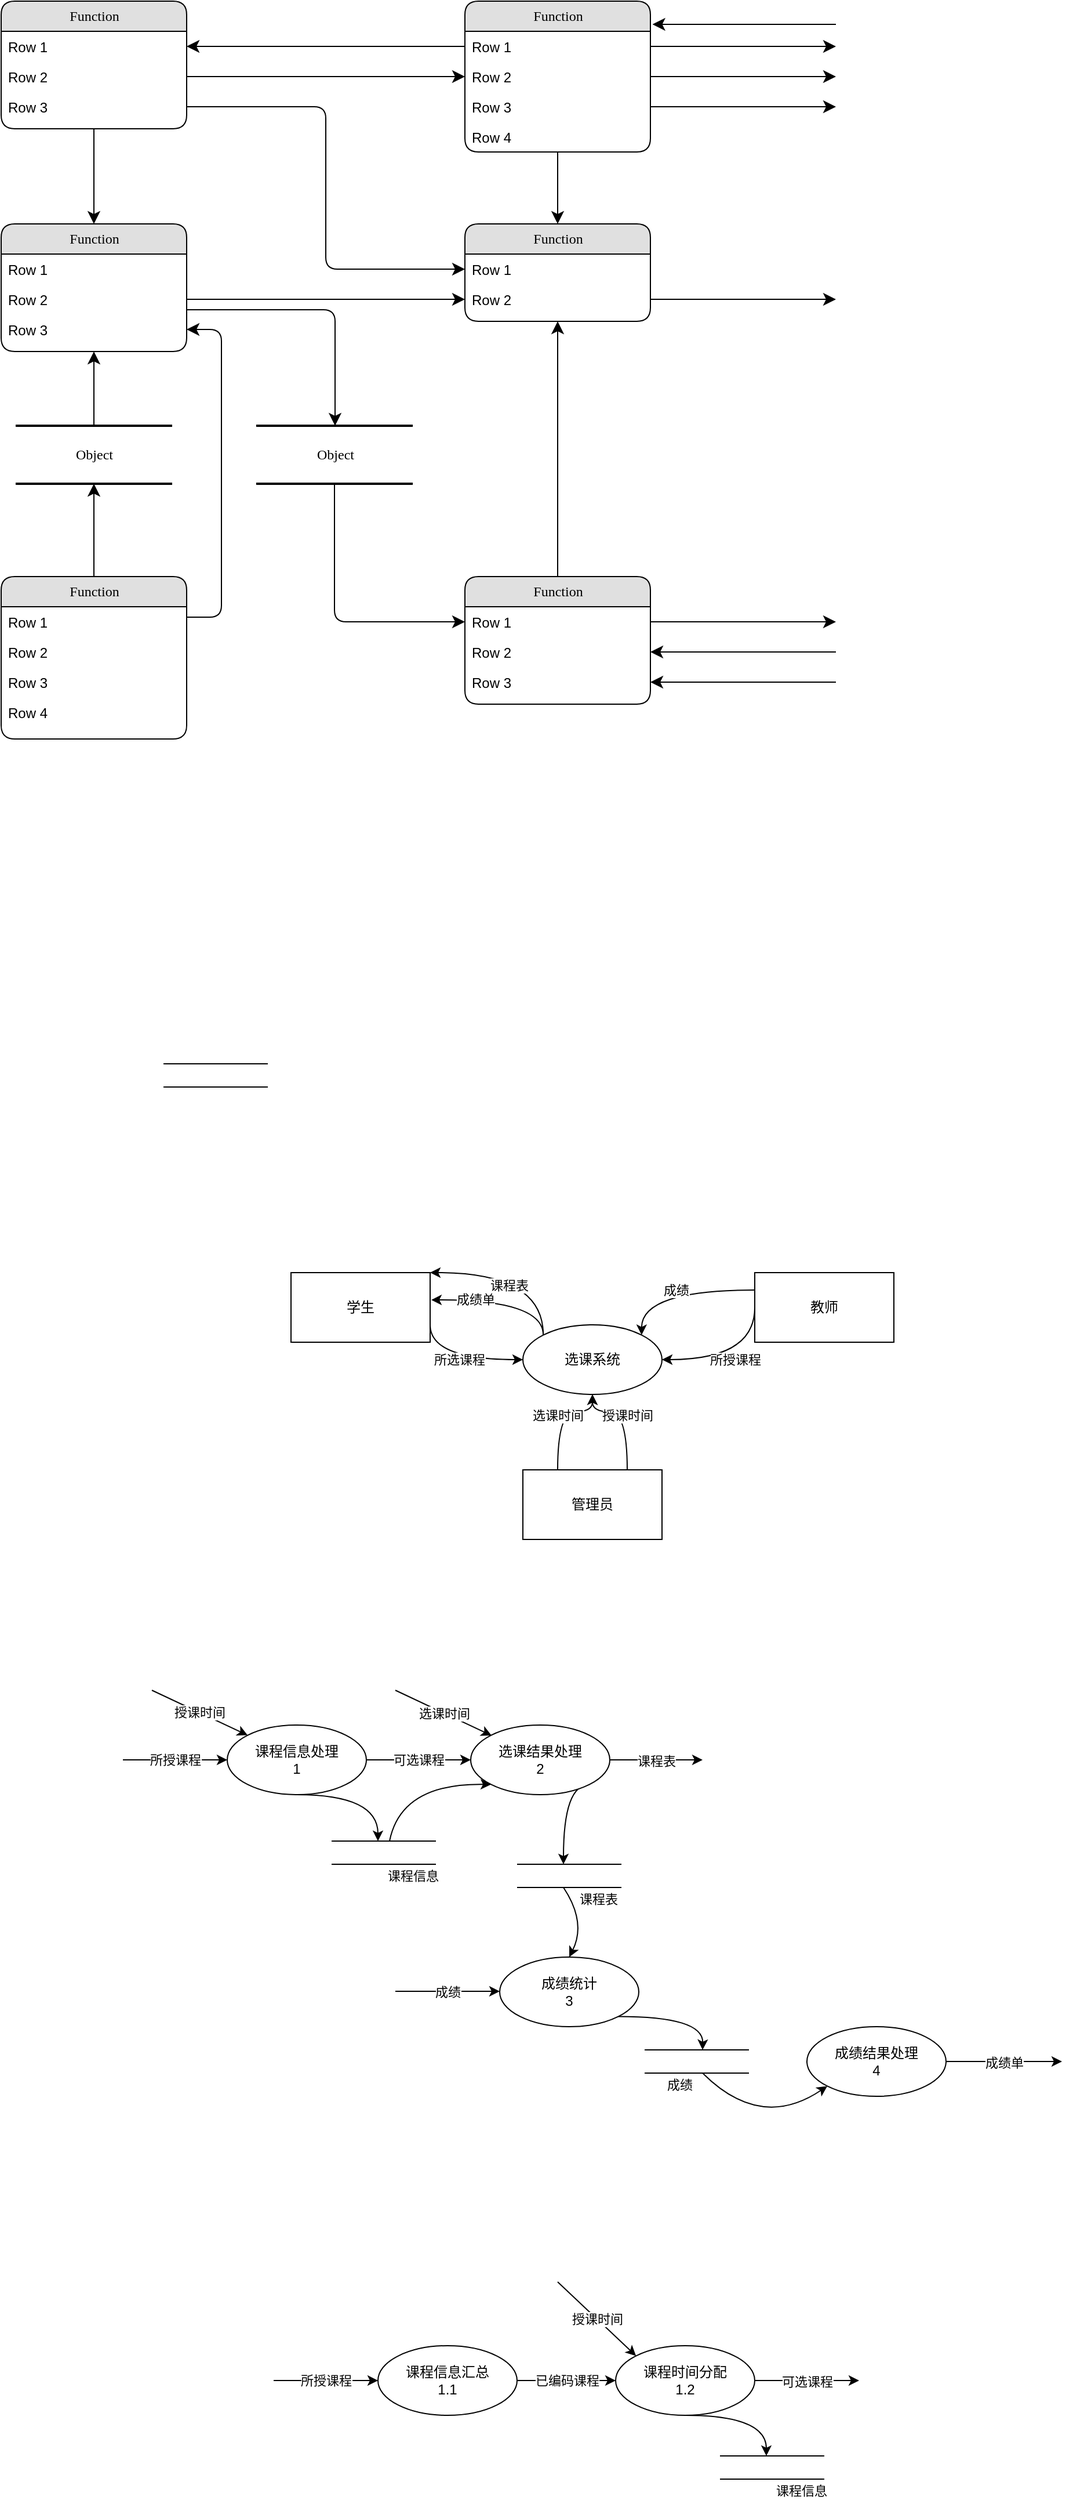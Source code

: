 <mxfile version="21.0.6" type="github">
  <diagram name="Page-1" id="b520641d-4fe3-3701-9064-5fc419738815">
    <mxGraphModel dx="1014" dy="684" grid="1" gridSize="10" guides="1" tooltips="1" connect="1" arrows="1" fold="1" page="1" pageScale="1" pageWidth="1100" pageHeight="850" background="none" math="0" shadow="0">
      <root>
        <mxCell id="0" />
        <mxCell id="1" parent="0" />
        <mxCell id="2debaab0fafb2da2-10" value="Object" style="html=1;rounded=0;shadow=0;comic=0;labelBackgroundColor=none;strokeWidth=2;fontFamily=Verdana;fontSize=12;align=center;shape=mxgraph.ios7ui.horLines;" parent="1" vertex="1">
          <mxGeometry x="172.5" y="440" width="135" height="50" as="geometry" />
        </mxCell>
        <mxCell id="21ea969265ad0168-6" value="Function" style="swimlane;html=1;fontStyle=0;childLayout=stackLayout;horizontal=1;startSize=26;fillColor=#e0e0e0;horizontalStack=0;resizeParent=1;resizeLast=0;collapsible=1;marginBottom=0;swimlaneFillColor=#ffffff;align=center;rounded=1;shadow=0;comic=0;labelBackgroundColor=none;strokeWidth=1;fontFamily=Verdana;fontSize=12" parent="1" vertex="1">
          <mxGeometry x="160" y="74" width="160" height="110" as="geometry" />
        </mxCell>
        <mxCell id="21ea969265ad0168-7" value="Row 1" style="text;html=1;strokeColor=none;fillColor=none;spacingLeft=4;spacingRight=4;whiteSpace=wrap;overflow=hidden;rotatable=0;points=[[0,0.5],[1,0.5]];portConstraint=eastwest;" parent="21ea969265ad0168-6" vertex="1">
          <mxGeometry y="26" width="160" height="26" as="geometry" />
        </mxCell>
        <mxCell id="21ea969265ad0168-8" value="Row 2" style="text;html=1;strokeColor=none;fillColor=none;spacingLeft=4;spacingRight=4;whiteSpace=wrap;overflow=hidden;rotatable=0;points=[[0,0.5],[1,0.5]];portConstraint=eastwest;" parent="21ea969265ad0168-6" vertex="1">
          <mxGeometry y="52" width="160" height="26" as="geometry" />
        </mxCell>
        <mxCell id="21ea969265ad0168-9" value="Row 3" style="text;html=1;strokeColor=none;fillColor=none;spacingLeft=4;spacingRight=4;whiteSpace=wrap;overflow=hidden;rotatable=0;points=[[0,0.5],[1,0.5]];portConstraint=eastwest;" parent="21ea969265ad0168-6" vertex="1">
          <mxGeometry y="78" width="160" height="26" as="geometry" />
        </mxCell>
        <mxCell id="21ea969265ad0168-10" value="Function" style="swimlane;html=1;fontStyle=0;childLayout=stackLayout;horizontal=1;startSize=26;fillColor=#e0e0e0;horizontalStack=0;resizeParent=1;resizeLast=0;collapsible=1;marginBottom=0;swimlaneFillColor=#ffffff;align=center;rounded=1;shadow=0;comic=0;labelBackgroundColor=none;strokeWidth=1;fontFamily=Verdana;fontSize=12" parent="1" vertex="1">
          <mxGeometry x="560" y="74" width="160" height="130" as="geometry" />
        </mxCell>
        <mxCell id="21ea969265ad0168-11" value="Row 1" style="text;html=1;strokeColor=none;fillColor=none;spacingLeft=4;spacingRight=4;whiteSpace=wrap;overflow=hidden;rotatable=0;points=[[0,0.5],[1,0.5]];portConstraint=eastwest;" parent="21ea969265ad0168-10" vertex="1">
          <mxGeometry y="26" width="160" height="26" as="geometry" />
        </mxCell>
        <mxCell id="21ea969265ad0168-12" value="Row 2" style="text;html=1;strokeColor=none;fillColor=none;spacingLeft=4;spacingRight=4;whiteSpace=wrap;overflow=hidden;rotatable=0;points=[[0,0.5],[1,0.5]];portConstraint=eastwest;" parent="21ea969265ad0168-10" vertex="1">
          <mxGeometry y="52" width="160" height="26" as="geometry" />
        </mxCell>
        <mxCell id="21ea969265ad0168-52" value="Row 3" style="text;html=1;strokeColor=none;fillColor=none;spacingLeft=4;spacingRight=4;whiteSpace=wrap;overflow=hidden;rotatable=0;points=[[0,0.5],[1,0.5]];portConstraint=eastwest;" parent="21ea969265ad0168-10" vertex="1">
          <mxGeometry y="78" width="160" height="26" as="geometry" />
        </mxCell>
        <mxCell id="21ea969265ad0168-13" value="Row 4" style="text;html=1;strokeColor=none;fillColor=none;spacingLeft=4;spacingRight=4;whiteSpace=wrap;overflow=hidden;rotatable=0;points=[[0,0.5],[1,0.5]];portConstraint=eastwest;" parent="21ea969265ad0168-10" vertex="1">
          <mxGeometry y="104" width="160" height="26" as="geometry" />
        </mxCell>
        <mxCell id="21ea969265ad0168-14" value="Function" style="swimlane;html=1;fontStyle=0;childLayout=stackLayout;horizontal=1;startSize=26;fillColor=#e0e0e0;horizontalStack=0;resizeParent=1;resizeLast=0;collapsible=1;marginBottom=0;swimlaneFillColor=#ffffff;align=center;rounded=1;shadow=0;comic=0;labelBackgroundColor=none;strokeWidth=1;fontFamily=Verdana;fontSize=12" parent="1" vertex="1">
          <mxGeometry x="160" y="266" width="160" height="110" as="geometry" />
        </mxCell>
        <mxCell id="21ea969265ad0168-15" value="Row 1" style="text;html=1;strokeColor=none;fillColor=none;spacingLeft=4;spacingRight=4;whiteSpace=wrap;overflow=hidden;rotatable=0;points=[[0,0.5],[1,0.5]];portConstraint=eastwest;" parent="21ea969265ad0168-14" vertex="1">
          <mxGeometry y="26" width="160" height="26" as="geometry" />
        </mxCell>
        <mxCell id="21ea969265ad0168-16" value="Row 2" style="text;html=1;strokeColor=none;fillColor=none;spacingLeft=4;spacingRight=4;whiteSpace=wrap;overflow=hidden;rotatable=0;points=[[0,0.5],[1,0.5]];portConstraint=eastwest;" parent="21ea969265ad0168-14" vertex="1">
          <mxGeometry y="52" width="160" height="26" as="geometry" />
        </mxCell>
        <mxCell id="21ea969265ad0168-17" value="Row 3" style="text;html=1;strokeColor=none;fillColor=none;spacingLeft=4;spacingRight=4;whiteSpace=wrap;overflow=hidden;rotatable=0;points=[[0,0.5],[1,0.5]];portConstraint=eastwest;" parent="21ea969265ad0168-14" vertex="1">
          <mxGeometry y="78" width="160" height="26" as="geometry" />
        </mxCell>
        <mxCell id="21ea969265ad0168-18" value="Function" style="swimlane;html=1;fontStyle=0;childLayout=stackLayout;horizontal=1;startSize=26;fillColor=#e0e0e0;horizontalStack=0;resizeParent=1;resizeLast=0;collapsible=1;marginBottom=0;swimlaneFillColor=#ffffff;align=center;rounded=1;shadow=0;comic=0;labelBackgroundColor=none;strokeWidth=1;fontFamily=Verdana;fontSize=12" parent="1" vertex="1">
          <mxGeometry x="160" y="570" width="160" height="140" as="geometry" />
        </mxCell>
        <mxCell id="21ea969265ad0168-19" value="Row 1" style="text;html=1;strokeColor=none;fillColor=none;spacingLeft=4;spacingRight=4;whiteSpace=wrap;overflow=hidden;rotatable=0;points=[[0,0.5],[1,0.5]];portConstraint=eastwest;" parent="21ea969265ad0168-18" vertex="1">
          <mxGeometry y="26" width="160" height="26" as="geometry" />
        </mxCell>
        <mxCell id="21ea969265ad0168-20" value="Row 2" style="text;html=1;strokeColor=none;fillColor=none;spacingLeft=4;spacingRight=4;whiteSpace=wrap;overflow=hidden;rotatable=0;points=[[0,0.5],[1,0.5]];portConstraint=eastwest;" parent="21ea969265ad0168-18" vertex="1">
          <mxGeometry y="52" width="160" height="26" as="geometry" />
        </mxCell>
        <mxCell id="21ea969265ad0168-51" value="Row 3" style="text;html=1;strokeColor=none;fillColor=none;spacingLeft=4;spacingRight=4;whiteSpace=wrap;overflow=hidden;rotatable=0;points=[[0,0.5],[1,0.5]];portConstraint=eastwest;" parent="21ea969265ad0168-18" vertex="1">
          <mxGeometry y="78" width="160" height="26" as="geometry" />
        </mxCell>
        <mxCell id="21ea969265ad0168-21" value="Row 4" style="text;html=1;strokeColor=none;fillColor=none;spacingLeft=4;spacingRight=4;whiteSpace=wrap;overflow=hidden;rotatable=0;points=[[0,0.5],[1,0.5]];portConstraint=eastwest;" parent="21ea969265ad0168-18" vertex="1">
          <mxGeometry y="104" width="160" height="26" as="geometry" />
        </mxCell>
        <mxCell id="21ea969265ad0168-22" value="Function" style="swimlane;html=1;fontStyle=0;childLayout=stackLayout;horizontal=1;startSize=26;fillColor=#e0e0e0;horizontalStack=0;resizeParent=1;resizeLast=0;collapsible=1;marginBottom=0;swimlaneFillColor=#ffffff;align=center;rounded=1;shadow=0;comic=0;labelBackgroundColor=none;strokeWidth=1;fontFamily=Verdana;fontSize=12" parent="1" vertex="1">
          <mxGeometry x="560" y="266" width="160" height="84" as="geometry" />
        </mxCell>
        <mxCell id="21ea969265ad0168-23" value="Row 1" style="text;html=1;strokeColor=none;fillColor=none;spacingLeft=4;spacingRight=4;whiteSpace=wrap;overflow=hidden;rotatable=0;points=[[0,0.5],[1,0.5]];portConstraint=eastwest;" parent="21ea969265ad0168-22" vertex="1">
          <mxGeometry y="26" width="160" height="26" as="geometry" />
        </mxCell>
        <mxCell id="21ea969265ad0168-24" value="Row 2" style="text;html=1;strokeColor=none;fillColor=none;spacingLeft=4;spacingRight=4;whiteSpace=wrap;overflow=hidden;rotatable=0;points=[[0,0.5],[1,0.5]];portConstraint=eastwest;" parent="21ea969265ad0168-22" vertex="1">
          <mxGeometry y="52" width="160" height="26" as="geometry" />
        </mxCell>
        <mxCell id="21ea969265ad0168-26" value="Function" style="swimlane;html=1;fontStyle=0;childLayout=stackLayout;horizontal=1;startSize=26;fillColor=#e0e0e0;horizontalStack=0;resizeParent=1;resizeLast=0;collapsible=1;marginBottom=0;swimlaneFillColor=#ffffff;align=center;rounded=1;shadow=0;comic=0;labelBackgroundColor=none;strokeWidth=1;fontFamily=Verdana;fontSize=12" parent="1" vertex="1">
          <mxGeometry x="560" y="570" width="160" height="110" as="geometry" />
        </mxCell>
        <mxCell id="21ea969265ad0168-27" value="Row 1" style="text;html=1;strokeColor=none;fillColor=none;spacingLeft=4;spacingRight=4;whiteSpace=wrap;overflow=hidden;rotatable=0;points=[[0,0.5],[1,0.5]];portConstraint=eastwest;" parent="21ea969265ad0168-26" vertex="1">
          <mxGeometry y="26" width="160" height="26" as="geometry" />
        </mxCell>
        <mxCell id="21ea969265ad0168-28" value="Row 2" style="text;html=1;strokeColor=none;fillColor=none;spacingLeft=4;spacingRight=4;whiteSpace=wrap;overflow=hidden;rotatable=0;points=[[0,0.5],[1,0.5]];portConstraint=eastwest;" parent="21ea969265ad0168-26" vertex="1">
          <mxGeometry y="52" width="160" height="26" as="geometry" />
        </mxCell>
        <mxCell id="21ea969265ad0168-29" value="Row 3" style="text;html=1;strokeColor=none;fillColor=none;spacingLeft=4;spacingRight=4;whiteSpace=wrap;overflow=hidden;rotatable=0;points=[[0,0.5],[1,0.5]];portConstraint=eastwest;" parent="21ea969265ad0168-26" vertex="1">
          <mxGeometry y="78" width="160" height="26" as="geometry" />
        </mxCell>
        <mxCell id="21ea969265ad0168-30" value="Object" style="html=1;rounded=0;shadow=0;comic=0;labelBackgroundColor=none;strokeWidth=2;fontFamily=Verdana;fontSize=12;align=center;shape=mxgraph.ios7ui.horLines;" parent="1" vertex="1">
          <mxGeometry x="380" y="440" width="135" height="50" as="geometry" />
        </mxCell>
        <mxCell id="21ea969265ad0168-31" style="edgeStyle=none;html=1;labelBackgroundColor=none;startFill=0;startSize=8;endFill=1;endSize=8;fontFamily=Verdana;fontSize=12;" parent="1" source="21ea969265ad0168-18" target="2debaab0fafb2da2-10" edge="1">
          <mxGeometry relative="1" as="geometry" />
        </mxCell>
        <mxCell id="21ea969265ad0168-32" style="edgeStyle=none;html=1;labelBackgroundColor=none;startFill=0;startSize=8;endFill=1;endSize=8;fontFamily=Verdana;fontSize=12;" parent="1" source="2debaab0fafb2da2-10" target="21ea969265ad0168-14" edge="1">
          <mxGeometry relative="1" as="geometry" />
        </mxCell>
        <mxCell id="21ea969265ad0168-33" style="edgeStyle=orthogonalEdgeStyle;html=1;labelBackgroundColor=none;startFill=0;startSize=8;endFill=1;endSize=8;fontFamily=Verdana;fontSize=12;exitX=1;exitY=0.25;entryX=1;entryY=0.5;" parent="1" source="21ea969265ad0168-18" target="21ea969265ad0168-17" edge="1">
          <mxGeometry relative="1" as="geometry">
            <Array as="points">
              <mxPoint x="350" y="605" />
              <mxPoint x="350" y="357" />
            </Array>
          </mxGeometry>
        </mxCell>
        <mxCell id="21ea969265ad0168-34" value="" style="edgeStyle=orthogonalEdgeStyle;html=1;labelBackgroundColor=none;startFill=0;startSize=8;endFill=1;endSize=8;fontFamily=Verdana;fontSize=12;" parent="1" source="21ea969265ad0168-30" target="21ea969265ad0168-27" edge="1">
          <mxGeometry x="-0.134" y="32" relative="1" as="geometry">
            <mxPoint as="offset" />
          </mxGeometry>
        </mxCell>
        <mxCell id="21ea969265ad0168-35" style="edgeStyle=orthogonalEdgeStyle;html=1;labelBackgroundColor=none;startFill=0;startSize=8;endFill=1;endSize=8;fontFamily=Verdana;fontSize=12;" parent="1" source="21ea969265ad0168-14" target="21ea969265ad0168-30" edge="1">
          <mxGeometry relative="1" as="geometry">
            <Array as="points">
              <mxPoint x="448" y="340" />
            </Array>
          </mxGeometry>
        </mxCell>
        <mxCell id="21ea969265ad0168-36" style="edgeStyle=orthogonalEdgeStyle;html=1;labelBackgroundColor=none;startFill=0;startSize=8;endFill=1;endSize=8;fontFamily=Verdana;fontSize=12;" parent="1" source="21ea969265ad0168-6" target="21ea969265ad0168-14" edge="1">
          <mxGeometry relative="1" as="geometry" />
        </mxCell>
        <mxCell id="21ea969265ad0168-37" style="edgeStyle=orthogonalEdgeStyle;html=1;labelBackgroundColor=none;startFill=0;startSize=8;endFill=1;endSize=8;fontFamily=Verdana;fontSize=12;" parent="1" source="21ea969265ad0168-26" target="21ea969265ad0168-22" edge="1">
          <mxGeometry relative="1" as="geometry" />
        </mxCell>
        <mxCell id="21ea969265ad0168-38" style="edgeStyle=orthogonalEdgeStyle;html=1;labelBackgroundColor=none;startFill=0;startSize=8;endFill=1;endSize=8;fontFamily=Verdana;fontSize=12;" parent="1" source="21ea969265ad0168-10" target="21ea969265ad0168-22" edge="1">
          <mxGeometry relative="1" as="geometry" />
        </mxCell>
        <mxCell id="21ea969265ad0168-39" style="edgeStyle=orthogonalEdgeStyle;html=1;entryX=0;entryY=0.5;labelBackgroundColor=none;startFill=0;startSize=8;endFill=1;endSize=8;fontFamily=Verdana;fontSize=12;exitX=1;exitY=0.5;" parent="1" source="21ea969265ad0168-8" target="21ea969265ad0168-12" edge="1">
          <mxGeometry relative="1" as="geometry">
            <Array as="points" />
          </mxGeometry>
        </mxCell>
        <mxCell id="21ea969265ad0168-40" style="edgeStyle=orthogonalEdgeStyle;html=1;exitX=0;exitY=0.5;entryX=1;entryY=0.5;labelBackgroundColor=none;startFill=0;startSize=8;endFill=1;endSize=8;fontFamily=Verdana;fontSize=12;" parent="1" source="21ea969265ad0168-11" target="21ea969265ad0168-7" edge="1">
          <mxGeometry relative="1" as="geometry" />
        </mxCell>
        <mxCell id="21ea969265ad0168-41" style="edgeStyle=orthogonalEdgeStyle;html=1;exitX=1;exitY=0.5;entryX=0;entryY=0.5;labelBackgroundColor=none;startFill=0;startSize=8;endFill=1;endSize=8;fontFamily=Verdana;fontSize=12;" parent="1" source="21ea969265ad0168-9" target="21ea969265ad0168-23" edge="1">
          <mxGeometry relative="1" as="geometry" />
        </mxCell>
        <mxCell id="21ea969265ad0168-42" style="edgeStyle=orthogonalEdgeStyle;html=1;exitX=1;exitY=0.5;entryX=0;entryY=0.5;labelBackgroundColor=none;startFill=0;startSize=8;endFill=1;endSize=8;fontFamily=Verdana;fontSize=12;" parent="1" source="21ea969265ad0168-16" target="21ea969265ad0168-24" edge="1">
          <mxGeometry relative="1" as="geometry">
            <Array as="points" />
          </mxGeometry>
        </mxCell>
        <mxCell id="21ea969265ad0168-43" style="edgeStyle=orthogonalEdgeStyle;html=1;labelBackgroundColor=none;startFill=0;startSize=8;endFill=1;endSize=8;fontFamily=Verdana;fontSize=12;" parent="1" source="21ea969265ad0168-24" edge="1">
          <mxGeometry relative="1" as="geometry">
            <mxPoint x="880" y="331" as="targetPoint" />
          </mxGeometry>
        </mxCell>
        <mxCell id="21ea969265ad0168-44" style="edgeStyle=orthogonalEdgeStyle;html=1;exitX=1;exitY=0.5;labelBackgroundColor=none;startFill=0;startSize=8;endFill=1;endSize=8;fontFamily=Verdana;fontSize=12;" parent="1" source="21ea969265ad0168-27" edge="1">
          <mxGeometry relative="1" as="geometry">
            <mxPoint x="880" y="609" as="targetPoint" />
          </mxGeometry>
        </mxCell>
        <mxCell id="21ea969265ad0168-45" style="edgeStyle=orthogonalEdgeStyle;html=1;labelBackgroundColor=none;startFill=0;startSize=8;endFill=1;endSize=8;fontFamily=Verdana;fontSize=12;entryX=1;entryY=0.5;" parent="1" target="21ea969265ad0168-28" edge="1">
          <mxGeometry relative="1" as="geometry">
            <mxPoint x="890" y="619" as="targetPoint" />
            <mxPoint x="880" y="635" as="sourcePoint" />
            <Array as="points">
              <mxPoint x="880" y="635" />
            </Array>
          </mxGeometry>
        </mxCell>
        <mxCell id="21ea969265ad0168-46" style="edgeStyle=orthogonalEdgeStyle;html=1;labelBackgroundColor=none;startFill=0;startSize=8;endFill=1;endSize=8;fontFamily=Verdana;fontSize=12;entryX=1;entryY=0.5;" parent="1" target="21ea969265ad0168-29" edge="1">
          <mxGeometry relative="1" as="geometry">
            <mxPoint x="730.19" y="645.095" as="targetPoint" />
            <mxPoint x="880" y="661" as="sourcePoint" />
            <Array as="points">
              <mxPoint x="800" y="661" />
              <mxPoint x="800" y="661" />
            </Array>
          </mxGeometry>
        </mxCell>
        <mxCell id="21ea969265ad0168-47" style="edgeStyle=orthogonalEdgeStyle;html=1;exitX=1;exitY=0.5;labelBackgroundColor=none;startFill=0;startSize=8;endFill=1;endSize=8;fontFamily=Verdana;fontSize=12;" parent="1" source="21ea969265ad0168-11" edge="1">
          <mxGeometry relative="1" as="geometry">
            <mxPoint x="880" y="113" as="targetPoint" />
          </mxGeometry>
        </mxCell>
        <mxCell id="21ea969265ad0168-48" style="edgeStyle=orthogonalEdgeStyle;html=1;exitX=1;exitY=0.5;labelBackgroundColor=none;startFill=0;startSize=8;endFill=1;endSize=8;fontFamily=Verdana;fontSize=12;" parent="1" source="21ea969265ad0168-12" edge="1">
          <mxGeometry relative="1" as="geometry">
            <mxPoint x="880" y="139" as="targetPoint" />
          </mxGeometry>
        </mxCell>
        <mxCell id="21ea969265ad0168-49" style="edgeStyle=orthogonalEdgeStyle;html=1;exitX=1;exitY=0.5;labelBackgroundColor=none;startFill=0;startSize=8;endFill=1;endSize=8;fontFamily=Verdana;fontSize=12;" parent="1" source="21ea969265ad0168-52" edge="1">
          <mxGeometry relative="1" as="geometry">
            <mxPoint x="880" y="165" as="targetPoint" />
            <Array as="points" />
          </mxGeometry>
        </mxCell>
        <mxCell id="21ea969265ad0168-50" style="edgeStyle=elbowEdgeStyle;html=1;labelBackgroundColor=none;startFill=0;startSize=8;endFill=1;endSize=8;fontFamily=Verdana;fontSize=12;elbow=vertical;entryX=1.011;entryY=0.152;entryPerimeter=0;" parent="1" target="21ea969265ad0168-10" edge="1">
          <mxGeometry relative="1" as="geometry">
            <mxPoint x="740" y="89" as="targetPoint" />
            <mxPoint x="880" y="94" as="sourcePoint" />
            <Array as="points">
              <mxPoint x="810" y="94" />
            </Array>
          </mxGeometry>
        </mxCell>
        <mxCell id="RnXoLSFv5eLRuYZo5d7v-13" style="edgeStyle=orthogonalEdgeStyle;orthogonalLoop=1;jettySize=auto;html=1;exitX=0;exitY=0;exitDx=0;exitDy=0;entryX=1.008;entryY=0.392;entryDx=0;entryDy=0;entryPerimeter=0;curved=1;" edge="1" parent="1" source="RnXoLSFv5eLRuYZo5d7v-1" target="RnXoLSFv5eLRuYZo5d7v-2">
          <mxGeometry relative="1" as="geometry">
            <Array as="points">
              <mxPoint x="628" y="1194" />
            </Array>
          </mxGeometry>
        </mxCell>
        <mxCell id="RnXoLSFv5eLRuYZo5d7v-17" value="成绩单" style="edgeLabel;html=1;align=center;verticalAlign=middle;resizable=0;points=[];" vertex="1" connectable="0" parent="RnXoLSFv5eLRuYZo5d7v-13">
          <mxGeometry x="0.401" y="-1" relative="1" as="geometry">
            <mxPoint as="offset" />
          </mxGeometry>
        </mxCell>
        <mxCell id="RnXoLSFv5eLRuYZo5d7v-14" value="成绩" style="edgeStyle=orthogonalEdgeStyle;orthogonalLoop=1;jettySize=auto;html=1;exitX=0;exitY=0.25;exitDx=0;exitDy=0;entryX=1;entryY=0;entryDx=0;entryDy=0;curved=1;" edge="1" parent="1" source="RnXoLSFv5eLRuYZo5d7v-6" target="RnXoLSFv5eLRuYZo5d7v-1">
          <mxGeometry relative="1" as="geometry">
            <Array as="points">
              <mxPoint x="712" y="1185" />
            </Array>
          </mxGeometry>
        </mxCell>
        <mxCell id="RnXoLSFv5eLRuYZo5d7v-18" style="edgeStyle=orthogonalEdgeStyle;orthogonalLoop=1;jettySize=auto;html=1;exitX=0;exitY=0;exitDx=0;exitDy=0;entryX=1;entryY=0;entryDx=0;entryDy=0;curved=1;" edge="1" parent="1" source="RnXoLSFv5eLRuYZo5d7v-1" target="RnXoLSFv5eLRuYZo5d7v-2">
          <mxGeometry relative="1" as="geometry">
            <Array as="points">
              <mxPoint x="628" y="1170" />
            </Array>
          </mxGeometry>
        </mxCell>
        <mxCell id="RnXoLSFv5eLRuYZo5d7v-19" value="课程表" style="edgeLabel;html=1;align=center;verticalAlign=middle;resizable=0;points=[];" vertex="1" connectable="0" parent="RnXoLSFv5eLRuYZo5d7v-18">
          <mxGeometry x="0.102" y="11" relative="1" as="geometry">
            <mxPoint as="offset" />
          </mxGeometry>
        </mxCell>
        <mxCell id="RnXoLSFv5eLRuYZo5d7v-1" value="选课系统" style="ellipse;whiteSpace=wrap;html=1;" vertex="1" parent="1">
          <mxGeometry x="610" y="1215" width="120" height="60" as="geometry" />
        </mxCell>
        <mxCell id="RnXoLSFv5eLRuYZo5d7v-11" value="所选课程" style="edgeStyle=orthogonalEdgeStyle;orthogonalLoop=1;jettySize=auto;html=1;exitX=1;exitY=0.75;exitDx=0;exitDy=0;entryX=0;entryY=0.5;entryDx=0;entryDy=0;curved=1;" edge="1" parent="1" source="RnXoLSFv5eLRuYZo5d7v-2" target="RnXoLSFv5eLRuYZo5d7v-1">
          <mxGeometry relative="1" as="geometry">
            <Array as="points">
              <mxPoint x="530" y="1245" />
            </Array>
          </mxGeometry>
        </mxCell>
        <mxCell id="RnXoLSFv5eLRuYZo5d7v-2" value="学生" style="rounded=0;whiteSpace=wrap;html=1;" vertex="1" parent="1">
          <mxGeometry x="410" y="1170" width="120" height="60" as="geometry" />
        </mxCell>
        <mxCell id="RnXoLSFv5eLRuYZo5d7v-5" value="" style="group" vertex="1" connectable="0" parent="1">
          <mxGeometry x="300" y="990" width="90" height="20" as="geometry" />
        </mxCell>
        <mxCell id="RnXoLSFv5eLRuYZo5d7v-3" value="" style="endArrow=none;html=1;rounded=0;" edge="1" parent="RnXoLSFv5eLRuYZo5d7v-5">
          <mxGeometry width="50" height="50" relative="1" as="geometry">
            <mxPoint y="20" as="sourcePoint" />
            <mxPoint x="90" y="20" as="targetPoint" />
          </mxGeometry>
        </mxCell>
        <mxCell id="RnXoLSFv5eLRuYZo5d7v-4" value="" style="endArrow=none;html=1;rounded=0;" edge="1" parent="RnXoLSFv5eLRuYZo5d7v-5">
          <mxGeometry width="50" height="50" relative="1" as="geometry">
            <mxPoint as="sourcePoint" />
            <mxPoint x="90" as="targetPoint" />
          </mxGeometry>
        </mxCell>
        <mxCell id="RnXoLSFv5eLRuYZo5d7v-15" value="所授课程" style="edgeStyle=orthogonalEdgeStyle;orthogonalLoop=1;jettySize=auto;html=1;exitX=0;exitY=0.5;exitDx=0;exitDy=0;entryX=1;entryY=0.5;entryDx=0;entryDy=0;curved=1;" edge="1" parent="1" source="RnXoLSFv5eLRuYZo5d7v-6" target="RnXoLSFv5eLRuYZo5d7v-1">
          <mxGeometry relative="1" as="geometry">
            <Array as="points">
              <mxPoint x="810" y="1245" />
            </Array>
          </mxGeometry>
        </mxCell>
        <mxCell id="RnXoLSFv5eLRuYZo5d7v-6" value="教师" style="rounded=0;whiteSpace=wrap;html=1;" vertex="1" parent="1">
          <mxGeometry x="810" y="1170" width="120" height="60" as="geometry" />
        </mxCell>
        <mxCell id="RnXoLSFv5eLRuYZo5d7v-21" value="选课时间" style="edgeStyle=orthogonalEdgeStyle;orthogonalLoop=1;jettySize=auto;html=1;exitX=0.25;exitY=0;exitDx=0;exitDy=0;entryX=0.5;entryY=1;entryDx=0;entryDy=0;curved=1;" edge="1" parent="1" source="RnXoLSFv5eLRuYZo5d7v-7" target="RnXoLSFv5eLRuYZo5d7v-1">
          <mxGeometry relative="1" as="geometry">
            <mxPoint x="640" y="1300" as="targetPoint" />
            <Array as="points">
              <mxPoint x="640" y="1290" />
              <mxPoint x="670" y="1290" />
            </Array>
          </mxGeometry>
        </mxCell>
        <mxCell id="RnXoLSFv5eLRuYZo5d7v-22" value="授课时间" style="edgeStyle=orthogonalEdgeStyle;orthogonalLoop=1;jettySize=auto;html=1;exitX=0.75;exitY=0;exitDx=0;exitDy=0;curved=1;entryX=0.5;entryY=1;entryDx=0;entryDy=0;" edge="1" parent="1" source="RnXoLSFv5eLRuYZo5d7v-7" target="RnXoLSFv5eLRuYZo5d7v-1">
          <mxGeometry relative="1" as="geometry">
            <mxPoint x="670" y="1280" as="targetPoint" />
            <Array as="points">
              <mxPoint x="700" y="1290" />
              <mxPoint x="670" y="1290" />
            </Array>
          </mxGeometry>
        </mxCell>
        <mxCell id="RnXoLSFv5eLRuYZo5d7v-7" value="管理员" style="rounded=0;whiteSpace=wrap;html=1;" vertex="1" parent="1">
          <mxGeometry x="610" y="1340" width="120" height="60" as="geometry" />
        </mxCell>
        <mxCell id="RnXoLSFv5eLRuYZo5d7v-30" value="可选课程" style="edgeStyle=orthogonalEdgeStyle;rounded=0;orthogonalLoop=1;jettySize=auto;html=1;exitX=1;exitY=0.5;exitDx=0;exitDy=0;entryX=0;entryY=0.5;entryDx=0;entryDy=0;" edge="1" parent="1" source="RnXoLSFv5eLRuYZo5d7v-24" target="RnXoLSFv5eLRuYZo5d7v-26">
          <mxGeometry relative="1" as="geometry" />
        </mxCell>
        <mxCell id="RnXoLSFv5eLRuYZo5d7v-42" style="edgeStyle=orthogonalEdgeStyle;orthogonalLoop=1;jettySize=auto;html=1;exitX=0.5;exitY=1;exitDx=0;exitDy=0;curved=1;" edge="1" parent="1" source="RnXoLSFv5eLRuYZo5d7v-24">
          <mxGeometry relative="1" as="geometry">
            <mxPoint x="485" y="1660" as="targetPoint" />
            <Array as="points">
              <mxPoint x="485" y="1620" />
            </Array>
          </mxGeometry>
        </mxCell>
        <mxCell id="RnXoLSFv5eLRuYZo5d7v-24" value="课程信息处理&lt;br&gt;1" style="ellipse;whiteSpace=wrap;html=1;" vertex="1" parent="1">
          <mxGeometry x="355" y="1560" width="120" height="60" as="geometry" />
        </mxCell>
        <mxCell id="RnXoLSFv5eLRuYZo5d7v-35" value="课程表" style="edgeStyle=orthogonalEdgeStyle;rounded=0;orthogonalLoop=1;jettySize=auto;html=1;exitX=1;exitY=0.5;exitDx=0;exitDy=0;" edge="1" parent="1" source="RnXoLSFv5eLRuYZo5d7v-26">
          <mxGeometry relative="1" as="geometry">
            <mxPoint x="765" y="1590" as="targetPoint" />
          </mxGeometry>
        </mxCell>
        <mxCell id="RnXoLSFv5eLRuYZo5d7v-45" style="edgeStyle=orthogonalEdgeStyle;orthogonalLoop=1;jettySize=auto;html=1;exitX=1;exitY=1;exitDx=0;exitDy=0;curved=1;" edge="1" parent="1" source="RnXoLSFv5eLRuYZo5d7v-26">
          <mxGeometry relative="1" as="geometry">
            <mxPoint x="645" y="1680" as="targetPoint" />
            <Array as="points">
              <mxPoint x="645" y="1611" />
            </Array>
          </mxGeometry>
        </mxCell>
        <mxCell id="RnXoLSFv5eLRuYZo5d7v-26" value="选课结果处理&lt;br&gt;2" style="ellipse;whiteSpace=wrap;html=1;" vertex="1" parent="1">
          <mxGeometry x="565" y="1560" width="120" height="60" as="geometry" />
        </mxCell>
        <mxCell id="RnXoLSFv5eLRuYZo5d7v-61" style="edgeStyle=orthogonalEdgeStyle;orthogonalLoop=1;jettySize=auto;html=1;exitX=1;exitY=1;exitDx=0;exitDy=0;curved=1;" edge="1" parent="1" source="RnXoLSFv5eLRuYZo5d7v-27">
          <mxGeometry relative="1" as="geometry">
            <mxPoint x="765" y="1840" as="targetPoint" />
          </mxGeometry>
        </mxCell>
        <mxCell id="RnXoLSFv5eLRuYZo5d7v-27" value="成绩统计&lt;br&gt;3" style="ellipse;whiteSpace=wrap;html=1;" vertex="1" parent="1">
          <mxGeometry x="590" y="1760" width="120" height="60" as="geometry" />
        </mxCell>
        <mxCell id="RnXoLSFv5eLRuYZo5d7v-57" value="成绩单" style="edgeStyle=orthogonalEdgeStyle;rounded=0;orthogonalLoop=1;jettySize=auto;html=1;exitX=1;exitY=0.5;exitDx=0;exitDy=0;" edge="1" parent="1" source="RnXoLSFv5eLRuYZo5d7v-28">
          <mxGeometry relative="1" as="geometry">
            <mxPoint x="1075" y="1850" as="targetPoint" />
          </mxGeometry>
        </mxCell>
        <mxCell id="RnXoLSFv5eLRuYZo5d7v-28" value="成绩结果处理&lt;br&gt;4" style="ellipse;whiteSpace=wrap;html=1;" vertex="1" parent="1">
          <mxGeometry x="855" y="1820" width="120" height="60" as="geometry" />
        </mxCell>
        <mxCell id="RnXoLSFv5eLRuYZo5d7v-29" value="所授课程" style="endArrow=classic;html=1;rounded=0;entryX=0;entryY=0.5;entryDx=0;entryDy=0;" edge="1" parent="1" target="RnXoLSFv5eLRuYZo5d7v-24">
          <mxGeometry width="50" height="50" relative="1" as="geometry">
            <mxPoint x="265" y="1590" as="sourcePoint" />
            <mxPoint x="315" y="1540" as="targetPoint" />
          </mxGeometry>
        </mxCell>
        <mxCell id="RnXoLSFv5eLRuYZo5d7v-32" value="" style="group" vertex="1" connectable="0" parent="1">
          <mxGeometry x="445" y="1660" width="90" height="20" as="geometry" />
        </mxCell>
        <mxCell id="RnXoLSFv5eLRuYZo5d7v-33" value="" style="endArrow=none;html=1;rounded=0;" edge="1" parent="RnXoLSFv5eLRuYZo5d7v-32">
          <mxGeometry width="50" height="50" relative="1" as="geometry">
            <mxPoint y="20" as="sourcePoint" />
            <mxPoint x="90" y="20" as="targetPoint" />
          </mxGeometry>
        </mxCell>
        <mxCell id="RnXoLSFv5eLRuYZo5d7v-43" value="课程信息" style="edgeLabel;html=1;align=center;verticalAlign=middle;resizable=0;points=[];" vertex="1" connectable="0" parent="RnXoLSFv5eLRuYZo5d7v-33">
          <mxGeometry x="0.333" y="3" relative="1" as="geometry">
            <mxPoint x="10" y="13" as="offset" />
          </mxGeometry>
        </mxCell>
        <mxCell id="RnXoLSFv5eLRuYZo5d7v-34" value="" style="endArrow=none;html=1;rounded=0;" edge="1" parent="RnXoLSFv5eLRuYZo5d7v-32">
          <mxGeometry width="50" height="50" relative="1" as="geometry">
            <mxPoint as="sourcePoint" />
            <mxPoint x="90" as="targetPoint" />
          </mxGeometry>
        </mxCell>
        <mxCell id="RnXoLSFv5eLRuYZo5d7v-36" value="" style="group" vertex="1" connectable="0" parent="1">
          <mxGeometry x="715" y="1840" width="90" height="20" as="geometry" />
        </mxCell>
        <mxCell id="RnXoLSFv5eLRuYZo5d7v-37" value="成绩" style="endArrow=none;html=1;rounded=0;" edge="1" parent="RnXoLSFv5eLRuYZo5d7v-36">
          <mxGeometry x="-0.333" y="-10" width="50" height="50" relative="1" as="geometry">
            <mxPoint y="20" as="sourcePoint" />
            <mxPoint x="90" y="20" as="targetPoint" />
            <mxPoint as="offset" />
          </mxGeometry>
        </mxCell>
        <mxCell id="RnXoLSFv5eLRuYZo5d7v-38" value="" style="endArrow=none;html=1;rounded=0;" edge="1" parent="RnXoLSFv5eLRuYZo5d7v-36">
          <mxGeometry width="50" height="50" relative="1" as="geometry">
            <mxPoint as="sourcePoint" />
            <mxPoint x="90" as="targetPoint" />
          </mxGeometry>
        </mxCell>
        <mxCell id="RnXoLSFv5eLRuYZo5d7v-44" value="" style="curved=1;endArrow=classic;html=1;rounded=0;entryX=0;entryY=1;entryDx=0;entryDy=0;" edge="1" parent="1" target="RnXoLSFv5eLRuYZo5d7v-26">
          <mxGeometry width="50" height="50" relative="1" as="geometry">
            <mxPoint x="495" y="1660" as="sourcePoint" />
            <mxPoint x="545" y="1610" as="targetPoint" />
            <Array as="points">
              <mxPoint x="505" y="1610" />
            </Array>
          </mxGeometry>
        </mxCell>
        <mxCell id="RnXoLSFv5eLRuYZo5d7v-48" value="" style="group" vertex="1" connectable="0" parent="1">
          <mxGeometry x="605" y="1680" width="90" height="20" as="geometry" />
        </mxCell>
        <mxCell id="RnXoLSFv5eLRuYZo5d7v-49" value="" style="endArrow=none;html=1;rounded=0;" edge="1" parent="RnXoLSFv5eLRuYZo5d7v-48">
          <mxGeometry width="50" height="50" relative="1" as="geometry">
            <mxPoint y="20" as="sourcePoint" />
            <mxPoint x="90" y="20" as="targetPoint" />
          </mxGeometry>
        </mxCell>
        <mxCell id="RnXoLSFv5eLRuYZo5d7v-53" value="课程表" style="edgeLabel;html=1;align=center;verticalAlign=middle;resizable=0;points=[];" vertex="1" connectable="0" parent="RnXoLSFv5eLRuYZo5d7v-49">
          <mxGeometry x="0.756" y="2" relative="1" as="geometry">
            <mxPoint x="-9" y="12" as="offset" />
          </mxGeometry>
        </mxCell>
        <mxCell id="RnXoLSFv5eLRuYZo5d7v-50" value="" style="endArrow=none;html=1;rounded=0;" edge="1" parent="RnXoLSFv5eLRuYZo5d7v-48">
          <mxGeometry width="50" height="50" relative="1" as="geometry">
            <mxPoint as="sourcePoint" />
            <mxPoint x="90" as="targetPoint" />
          </mxGeometry>
        </mxCell>
        <mxCell id="RnXoLSFv5eLRuYZo5d7v-54" value="成绩" style="endArrow=classic;html=1;rounded=0;entryX=0;entryY=0.5;entryDx=0;entryDy=0;" edge="1" parent="1">
          <mxGeometry width="50" height="50" relative="1" as="geometry">
            <mxPoint x="500" y="1789.5" as="sourcePoint" />
            <mxPoint x="590" y="1789.5" as="targetPoint" />
            <Array as="points">
              <mxPoint x="550" y="1789.5" />
            </Array>
          </mxGeometry>
        </mxCell>
        <mxCell id="RnXoLSFv5eLRuYZo5d7v-55" value="" style="curved=1;endArrow=classic;html=1;rounded=0;entryX=0.5;entryY=0;entryDx=0;entryDy=0;" edge="1" parent="1" target="RnXoLSFv5eLRuYZo5d7v-27">
          <mxGeometry width="50" height="50" relative="1" as="geometry">
            <mxPoint x="645" y="1700" as="sourcePoint" />
            <mxPoint x="685" y="1650" as="targetPoint" />
            <Array as="points">
              <mxPoint x="665" y="1730" />
            </Array>
          </mxGeometry>
        </mxCell>
        <mxCell id="RnXoLSFv5eLRuYZo5d7v-60" value="" style="curved=1;endArrow=classic;html=1;rounded=0;entryX=0;entryY=1;entryDx=0;entryDy=0;" edge="1" parent="1" target="RnXoLSFv5eLRuYZo5d7v-28">
          <mxGeometry width="50" height="50" relative="1" as="geometry">
            <mxPoint x="765" y="1860" as="sourcePoint" />
            <mxPoint x="815" y="1810" as="targetPoint" />
            <Array as="points">
              <mxPoint x="815" y="1910" />
            </Array>
          </mxGeometry>
        </mxCell>
        <mxCell id="RnXoLSFv5eLRuYZo5d7v-68" value="已编码课程" style="edgeStyle=orthogonalEdgeStyle;rounded=0;orthogonalLoop=1;jettySize=auto;html=1;exitX=1;exitY=0.5;exitDx=0;exitDy=0;" edge="1" parent="1" source="RnXoLSFv5eLRuYZo5d7v-62" target="RnXoLSFv5eLRuYZo5d7v-63">
          <mxGeometry relative="1" as="geometry" />
        </mxCell>
        <mxCell id="RnXoLSFv5eLRuYZo5d7v-62" value="课程信息汇总&lt;br&gt;1.1" style="ellipse;whiteSpace=wrap;html=1;" vertex="1" parent="1">
          <mxGeometry x="485" y="2095" width="120" height="60" as="geometry" />
        </mxCell>
        <mxCell id="RnXoLSFv5eLRuYZo5d7v-75" value="可选课程" style="edgeStyle=orthogonalEdgeStyle;rounded=0;orthogonalLoop=1;jettySize=auto;html=1;exitX=1;exitY=0.5;exitDx=0;exitDy=0;" edge="1" parent="1" source="RnXoLSFv5eLRuYZo5d7v-63">
          <mxGeometry relative="1" as="geometry">
            <mxPoint x="900" y="2125" as="targetPoint" />
          </mxGeometry>
        </mxCell>
        <mxCell id="RnXoLSFv5eLRuYZo5d7v-63" value="课程时间分配&lt;br&gt;1.2" style="ellipse;whiteSpace=wrap;html=1;" vertex="1" parent="1">
          <mxGeometry x="690" y="2095" width="120" height="60" as="geometry" />
        </mxCell>
        <mxCell id="RnXoLSFv5eLRuYZo5d7v-64" value="授课时间" style="endArrow=classic;html=1;rounded=0;entryX=0;entryY=0;entryDx=0;entryDy=0;" edge="1" parent="1" target="RnXoLSFv5eLRuYZo5d7v-24">
          <mxGeometry width="50" height="50" relative="1" as="geometry">
            <mxPoint x="290" y="1530" as="sourcePoint" />
            <mxPoint x="320" y="1470" as="targetPoint" />
          </mxGeometry>
        </mxCell>
        <mxCell id="RnXoLSFv5eLRuYZo5d7v-66" value="选课时间" style="endArrow=classic;html=1;rounded=0;entryX=0;entryY=0;entryDx=0;entryDy=0;" edge="1" parent="1">
          <mxGeometry width="50" height="50" relative="1" as="geometry">
            <mxPoint x="500" y="1530" as="sourcePoint" />
            <mxPoint x="583" y="1569" as="targetPoint" />
          </mxGeometry>
        </mxCell>
        <mxCell id="RnXoLSFv5eLRuYZo5d7v-67" value="所授课程" style="endArrow=classic;html=1;rounded=0;entryX=0;entryY=0.5;entryDx=0;entryDy=0;" edge="1" parent="1">
          <mxGeometry width="50" height="50" relative="1" as="geometry">
            <mxPoint x="395" y="2125" as="sourcePoint" />
            <mxPoint x="485" y="2125" as="targetPoint" />
          </mxGeometry>
        </mxCell>
        <mxCell id="RnXoLSFv5eLRuYZo5d7v-69" value="授课时间" style="endArrow=classic;html=1;rounded=0;entryX=0;entryY=0;entryDx=0;entryDy=0;" edge="1" parent="1" target="RnXoLSFv5eLRuYZo5d7v-63">
          <mxGeometry width="50" height="50" relative="1" as="geometry">
            <mxPoint x="640" y="2040" as="sourcePoint" />
            <mxPoint x="743" y="2095" as="targetPoint" />
          </mxGeometry>
        </mxCell>
        <mxCell id="RnXoLSFv5eLRuYZo5d7v-70" value="" style="group" vertex="1" connectable="0" parent="1">
          <mxGeometry x="780" y="2190" width="90" height="20" as="geometry" />
        </mxCell>
        <mxCell id="RnXoLSFv5eLRuYZo5d7v-71" value="" style="endArrow=none;html=1;rounded=0;" edge="1" parent="RnXoLSFv5eLRuYZo5d7v-70">
          <mxGeometry width="50" height="50" relative="1" as="geometry">
            <mxPoint y="20" as="sourcePoint" />
            <mxPoint x="90" y="20" as="targetPoint" />
          </mxGeometry>
        </mxCell>
        <mxCell id="RnXoLSFv5eLRuYZo5d7v-72" value="课程信息" style="edgeLabel;html=1;align=center;verticalAlign=middle;resizable=0;points=[];" vertex="1" connectable="0" parent="RnXoLSFv5eLRuYZo5d7v-71">
          <mxGeometry x="0.333" y="3" relative="1" as="geometry">
            <mxPoint x="10" y="13" as="offset" />
          </mxGeometry>
        </mxCell>
        <mxCell id="RnXoLSFv5eLRuYZo5d7v-73" value="" style="endArrow=none;html=1;rounded=0;" edge="1" parent="RnXoLSFv5eLRuYZo5d7v-70">
          <mxGeometry width="50" height="50" relative="1" as="geometry">
            <mxPoint as="sourcePoint" />
            <mxPoint x="90" as="targetPoint" />
          </mxGeometry>
        </mxCell>
        <mxCell id="RnXoLSFv5eLRuYZo5d7v-74" style="edgeStyle=orthogonalEdgeStyle;orthogonalLoop=1;jettySize=auto;html=1;exitX=0.5;exitY=1;exitDx=0;exitDy=0;curved=1;" edge="1" parent="1" source="RnXoLSFv5eLRuYZo5d7v-63">
          <mxGeometry relative="1" as="geometry">
            <mxPoint x="820" y="2190" as="targetPoint" />
            <mxPoint x="750" y="2150" as="sourcePoint" />
            <Array as="points">
              <mxPoint x="820" y="2155" />
            </Array>
          </mxGeometry>
        </mxCell>
      </root>
    </mxGraphModel>
  </diagram>
</mxfile>
